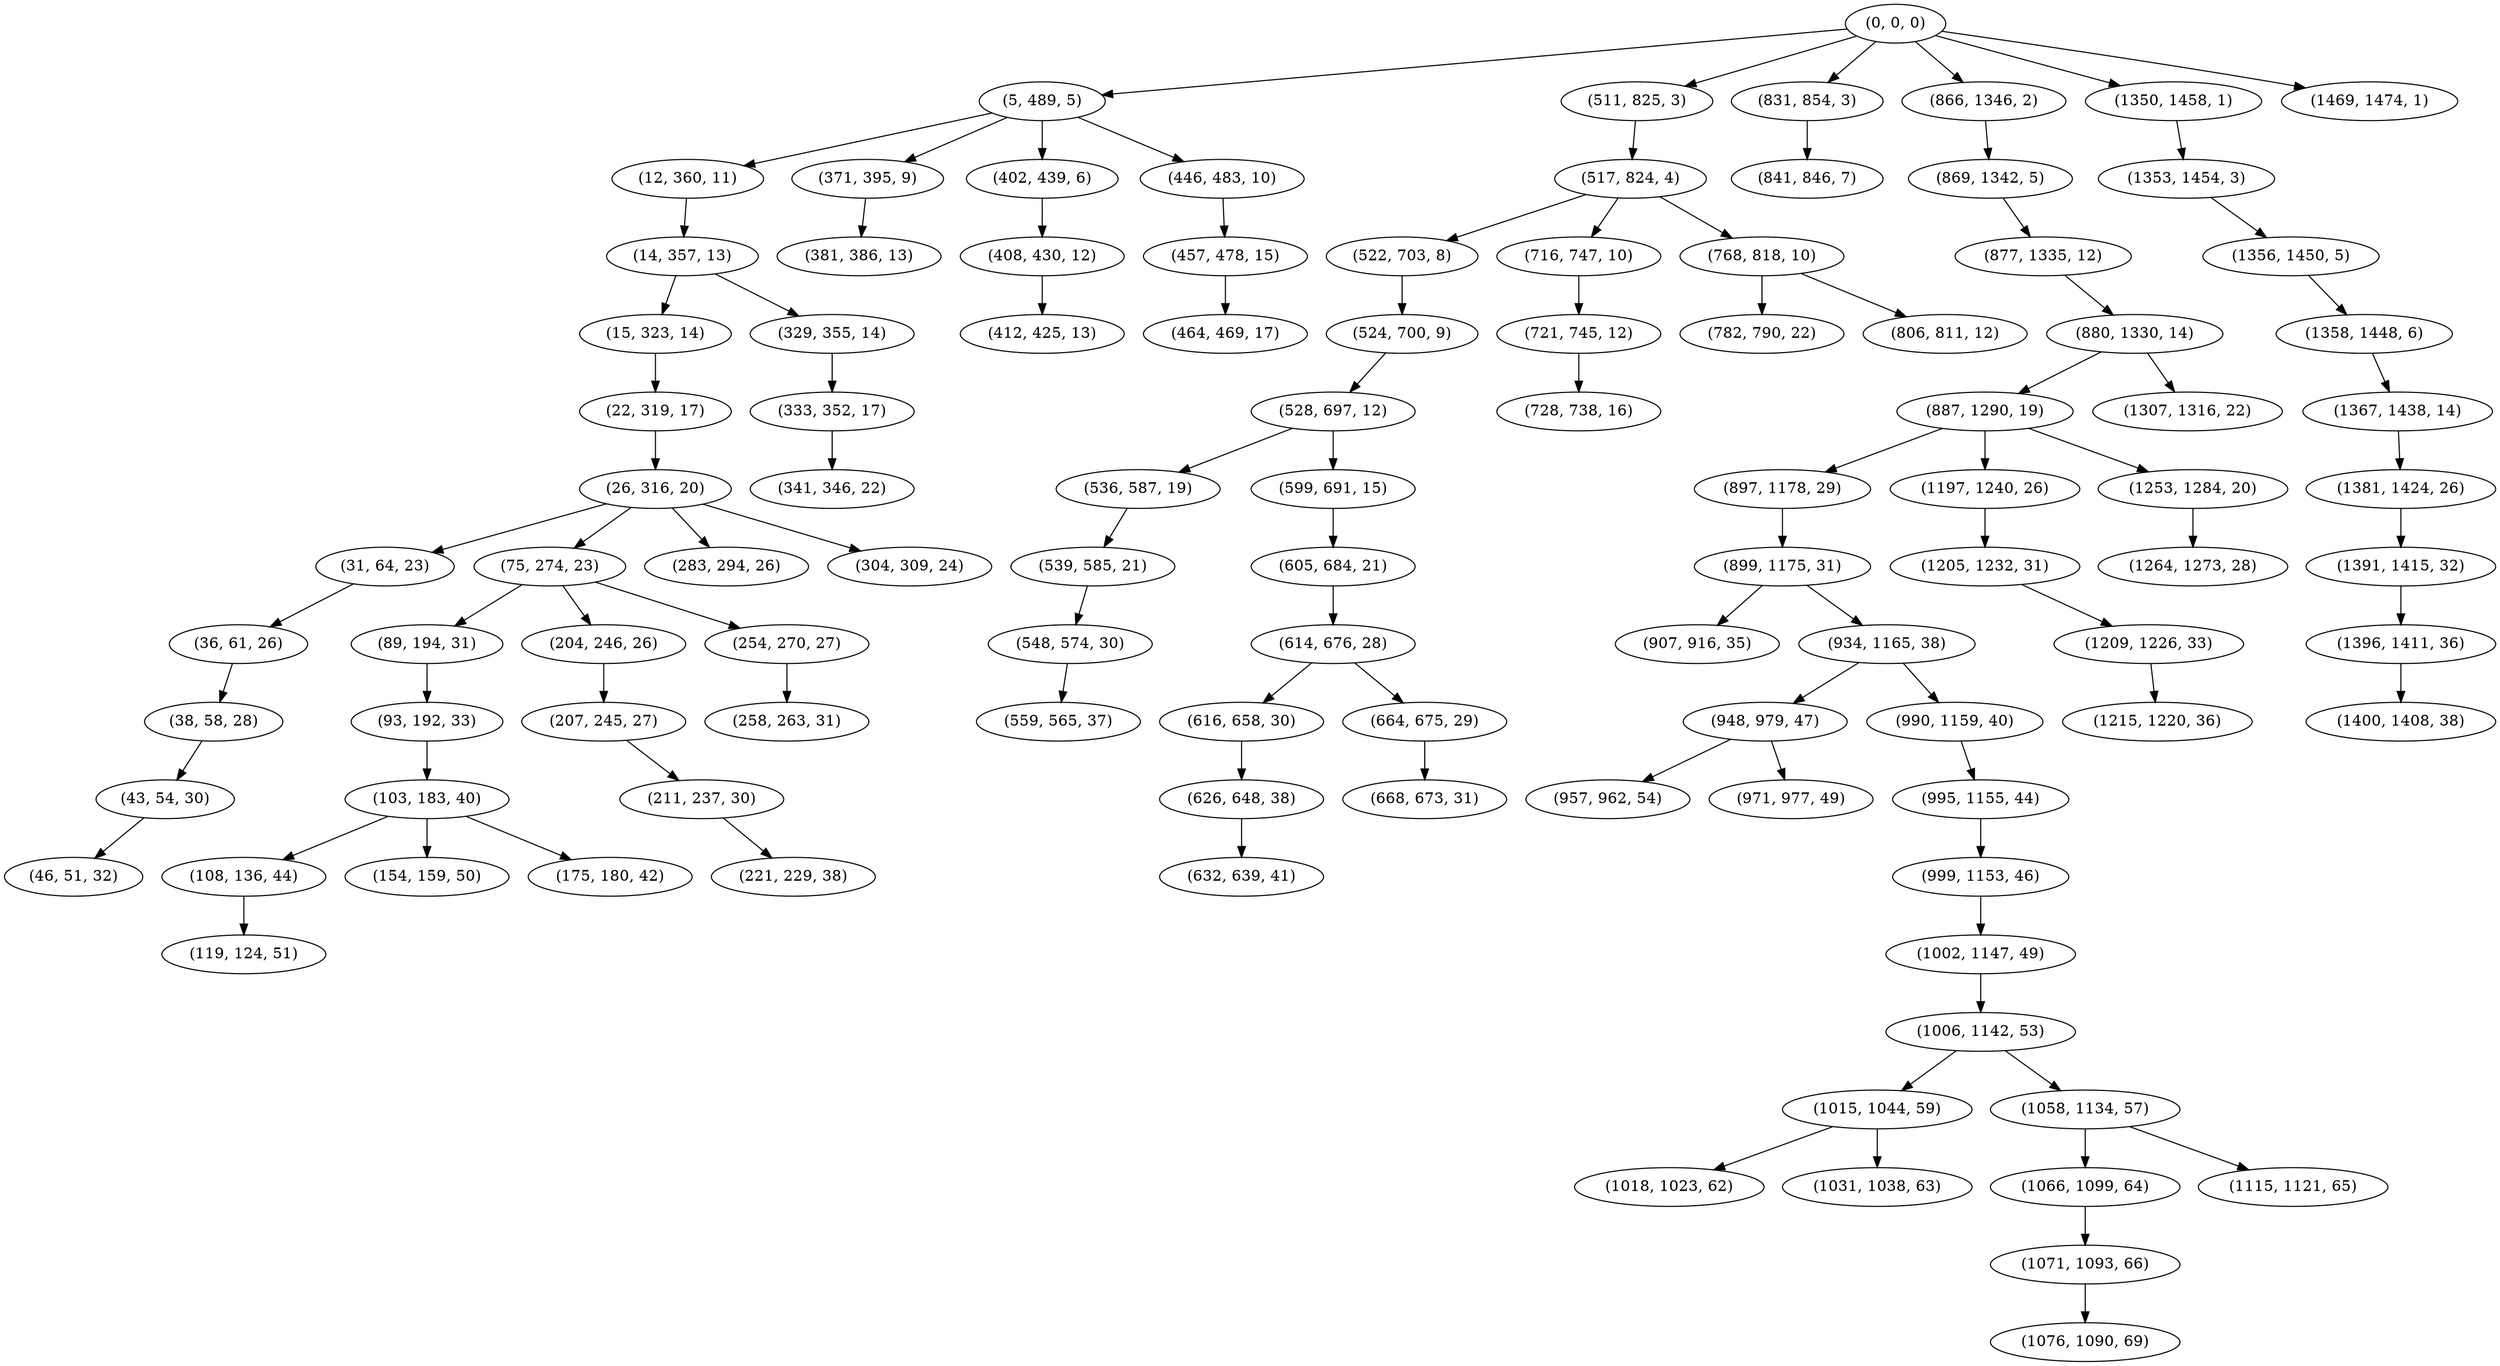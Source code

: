 digraph tree {
    "(0, 0, 0)";
    "(5, 489, 5)";
    "(12, 360, 11)";
    "(14, 357, 13)";
    "(15, 323, 14)";
    "(22, 319, 17)";
    "(26, 316, 20)";
    "(31, 64, 23)";
    "(36, 61, 26)";
    "(38, 58, 28)";
    "(43, 54, 30)";
    "(46, 51, 32)";
    "(75, 274, 23)";
    "(89, 194, 31)";
    "(93, 192, 33)";
    "(103, 183, 40)";
    "(108, 136, 44)";
    "(119, 124, 51)";
    "(154, 159, 50)";
    "(175, 180, 42)";
    "(204, 246, 26)";
    "(207, 245, 27)";
    "(211, 237, 30)";
    "(221, 229, 38)";
    "(254, 270, 27)";
    "(258, 263, 31)";
    "(283, 294, 26)";
    "(304, 309, 24)";
    "(329, 355, 14)";
    "(333, 352, 17)";
    "(341, 346, 22)";
    "(371, 395, 9)";
    "(381, 386, 13)";
    "(402, 439, 6)";
    "(408, 430, 12)";
    "(412, 425, 13)";
    "(446, 483, 10)";
    "(457, 478, 15)";
    "(464, 469, 17)";
    "(511, 825, 3)";
    "(517, 824, 4)";
    "(522, 703, 8)";
    "(524, 700, 9)";
    "(528, 697, 12)";
    "(536, 587, 19)";
    "(539, 585, 21)";
    "(548, 574, 30)";
    "(559, 565, 37)";
    "(599, 691, 15)";
    "(605, 684, 21)";
    "(614, 676, 28)";
    "(616, 658, 30)";
    "(626, 648, 38)";
    "(632, 639, 41)";
    "(664, 675, 29)";
    "(668, 673, 31)";
    "(716, 747, 10)";
    "(721, 745, 12)";
    "(728, 738, 16)";
    "(768, 818, 10)";
    "(782, 790, 22)";
    "(806, 811, 12)";
    "(831, 854, 3)";
    "(841, 846, 7)";
    "(866, 1346, 2)";
    "(869, 1342, 5)";
    "(877, 1335, 12)";
    "(880, 1330, 14)";
    "(887, 1290, 19)";
    "(897, 1178, 29)";
    "(899, 1175, 31)";
    "(907, 916, 35)";
    "(934, 1165, 38)";
    "(948, 979, 47)";
    "(957, 962, 54)";
    "(971, 977, 49)";
    "(990, 1159, 40)";
    "(995, 1155, 44)";
    "(999, 1153, 46)";
    "(1002, 1147, 49)";
    "(1006, 1142, 53)";
    "(1015, 1044, 59)";
    "(1018, 1023, 62)";
    "(1031, 1038, 63)";
    "(1058, 1134, 57)";
    "(1066, 1099, 64)";
    "(1071, 1093, 66)";
    "(1076, 1090, 69)";
    "(1115, 1121, 65)";
    "(1197, 1240, 26)";
    "(1205, 1232, 31)";
    "(1209, 1226, 33)";
    "(1215, 1220, 36)";
    "(1253, 1284, 20)";
    "(1264, 1273, 28)";
    "(1307, 1316, 22)";
    "(1350, 1458, 1)";
    "(1353, 1454, 3)";
    "(1356, 1450, 5)";
    "(1358, 1448, 6)";
    "(1367, 1438, 14)";
    "(1381, 1424, 26)";
    "(1391, 1415, 32)";
    "(1396, 1411, 36)";
    "(1400, 1408, 38)";
    "(1469, 1474, 1)";
    "(0, 0, 0)" -> "(5, 489, 5)";
    "(0, 0, 0)" -> "(511, 825, 3)";
    "(0, 0, 0)" -> "(831, 854, 3)";
    "(0, 0, 0)" -> "(866, 1346, 2)";
    "(0, 0, 0)" -> "(1350, 1458, 1)";
    "(0, 0, 0)" -> "(1469, 1474, 1)";
    "(5, 489, 5)" -> "(12, 360, 11)";
    "(5, 489, 5)" -> "(371, 395, 9)";
    "(5, 489, 5)" -> "(402, 439, 6)";
    "(5, 489, 5)" -> "(446, 483, 10)";
    "(12, 360, 11)" -> "(14, 357, 13)";
    "(14, 357, 13)" -> "(15, 323, 14)";
    "(14, 357, 13)" -> "(329, 355, 14)";
    "(15, 323, 14)" -> "(22, 319, 17)";
    "(22, 319, 17)" -> "(26, 316, 20)";
    "(26, 316, 20)" -> "(31, 64, 23)";
    "(26, 316, 20)" -> "(75, 274, 23)";
    "(26, 316, 20)" -> "(283, 294, 26)";
    "(26, 316, 20)" -> "(304, 309, 24)";
    "(31, 64, 23)" -> "(36, 61, 26)";
    "(36, 61, 26)" -> "(38, 58, 28)";
    "(38, 58, 28)" -> "(43, 54, 30)";
    "(43, 54, 30)" -> "(46, 51, 32)";
    "(75, 274, 23)" -> "(89, 194, 31)";
    "(75, 274, 23)" -> "(204, 246, 26)";
    "(75, 274, 23)" -> "(254, 270, 27)";
    "(89, 194, 31)" -> "(93, 192, 33)";
    "(93, 192, 33)" -> "(103, 183, 40)";
    "(103, 183, 40)" -> "(108, 136, 44)";
    "(103, 183, 40)" -> "(154, 159, 50)";
    "(103, 183, 40)" -> "(175, 180, 42)";
    "(108, 136, 44)" -> "(119, 124, 51)";
    "(204, 246, 26)" -> "(207, 245, 27)";
    "(207, 245, 27)" -> "(211, 237, 30)";
    "(211, 237, 30)" -> "(221, 229, 38)";
    "(254, 270, 27)" -> "(258, 263, 31)";
    "(329, 355, 14)" -> "(333, 352, 17)";
    "(333, 352, 17)" -> "(341, 346, 22)";
    "(371, 395, 9)" -> "(381, 386, 13)";
    "(402, 439, 6)" -> "(408, 430, 12)";
    "(408, 430, 12)" -> "(412, 425, 13)";
    "(446, 483, 10)" -> "(457, 478, 15)";
    "(457, 478, 15)" -> "(464, 469, 17)";
    "(511, 825, 3)" -> "(517, 824, 4)";
    "(517, 824, 4)" -> "(522, 703, 8)";
    "(517, 824, 4)" -> "(716, 747, 10)";
    "(517, 824, 4)" -> "(768, 818, 10)";
    "(522, 703, 8)" -> "(524, 700, 9)";
    "(524, 700, 9)" -> "(528, 697, 12)";
    "(528, 697, 12)" -> "(536, 587, 19)";
    "(528, 697, 12)" -> "(599, 691, 15)";
    "(536, 587, 19)" -> "(539, 585, 21)";
    "(539, 585, 21)" -> "(548, 574, 30)";
    "(548, 574, 30)" -> "(559, 565, 37)";
    "(599, 691, 15)" -> "(605, 684, 21)";
    "(605, 684, 21)" -> "(614, 676, 28)";
    "(614, 676, 28)" -> "(616, 658, 30)";
    "(614, 676, 28)" -> "(664, 675, 29)";
    "(616, 658, 30)" -> "(626, 648, 38)";
    "(626, 648, 38)" -> "(632, 639, 41)";
    "(664, 675, 29)" -> "(668, 673, 31)";
    "(716, 747, 10)" -> "(721, 745, 12)";
    "(721, 745, 12)" -> "(728, 738, 16)";
    "(768, 818, 10)" -> "(782, 790, 22)";
    "(768, 818, 10)" -> "(806, 811, 12)";
    "(831, 854, 3)" -> "(841, 846, 7)";
    "(866, 1346, 2)" -> "(869, 1342, 5)";
    "(869, 1342, 5)" -> "(877, 1335, 12)";
    "(877, 1335, 12)" -> "(880, 1330, 14)";
    "(880, 1330, 14)" -> "(887, 1290, 19)";
    "(880, 1330, 14)" -> "(1307, 1316, 22)";
    "(887, 1290, 19)" -> "(897, 1178, 29)";
    "(887, 1290, 19)" -> "(1197, 1240, 26)";
    "(887, 1290, 19)" -> "(1253, 1284, 20)";
    "(897, 1178, 29)" -> "(899, 1175, 31)";
    "(899, 1175, 31)" -> "(907, 916, 35)";
    "(899, 1175, 31)" -> "(934, 1165, 38)";
    "(934, 1165, 38)" -> "(948, 979, 47)";
    "(934, 1165, 38)" -> "(990, 1159, 40)";
    "(948, 979, 47)" -> "(957, 962, 54)";
    "(948, 979, 47)" -> "(971, 977, 49)";
    "(990, 1159, 40)" -> "(995, 1155, 44)";
    "(995, 1155, 44)" -> "(999, 1153, 46)";
    "(999, 1153, 46)" -> "(1002, 1147, 49)";
    "(1002, 1147, 49)" -> "(1006, 1142, 53)";
    "(1006, 1142, 53)" -> "(1015, 1044, 59)";
    "(1006, 1142, 53)" -> "(1058, 1134, 57)";
    "(1015, 1044, 59)" -> "(1018, 1023, 62)";
    "(1015, 1044, 59)" -> "(1031, 1038, 63)";
    "(1058, 1134, 57)" -> "(1066, 1099, 64)";
    "(1058, 1134, 57)" -> "(1115, 1121, 65)";
    "(1066, 1099, 64)" -> "(1071, 1093, 66)";
    "(1071, 1093, 66)" -> "(1076, 1090, 69)";
    "(1197, 1240, 26)" -> "(1205, 1232, 31)";
    "(1205, 1232, 31)" -> "(1209, 1226, 33)";
    "(1209, 1226, 33)" -> "(1215, 1220, 36)";
    "(1253, 1284, 20)" -> "(1264, 1273, 28)";
    "(1350, 1458, 1)" -> "(1353, 1454, 3)";
    "(1353, 1454, 3)" -> "(1356, 1450, 5)";
    "(1356, 1450, 5)" -> "(1358, 1448, 6)";
    "(1358, 1448, 6)" -> "(1367, 1438, 14)";
    "(1367, 1438, 14)" -> "(1381, 1424, 26)";
    "(1381, 1424, 26)" -> "(1391, 1415, 32)";
    "(1391, 1415, 32)" -> "(1396, 1411, 36)";
    "(1396, 1411, 36)" -> "(1400, 1408, 38)";
}

